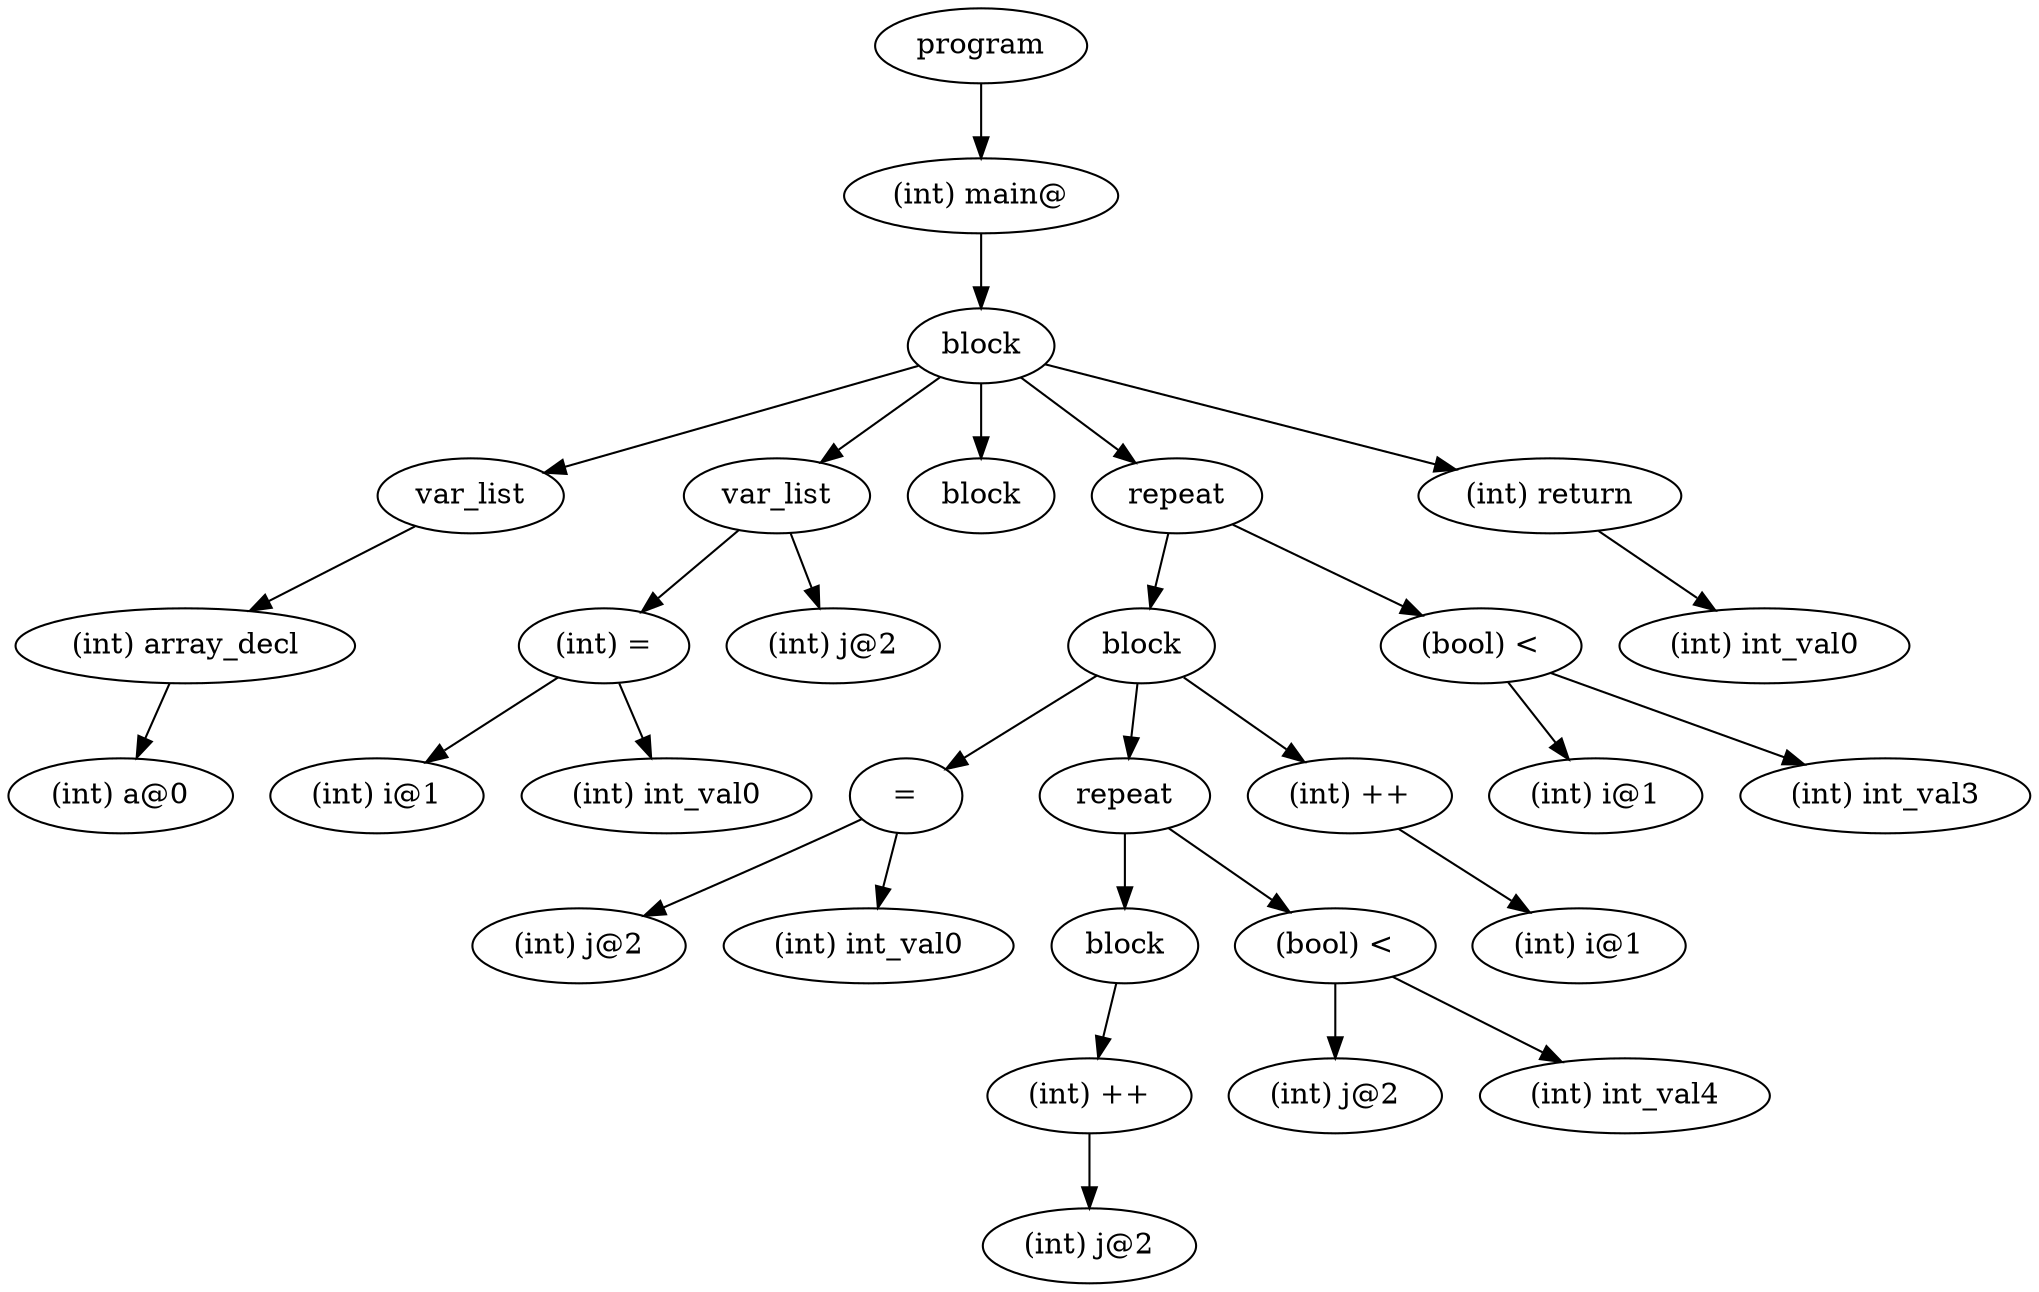 digraph {
graph [ordering="out"];
node0[label="program"];
node1[label="(int) main@"];
node2[label="block"];
node3[label="var_list"];
node4[label="(int) array_decl"];
node5[label="(int) a@0"];
node4 -> node5;
node3 -> node4;
node2 -> node3;
node6[label="var_list"];
node7[label="(int) ="];
node8[label="(int) i@1"];
node7 -> node8;
node9[label="(int) int_val0"];
node7 -> node9;
node6 -> node7;
node10[label="(int) j@2"];
node6 -> node10;
node2 -> node6;
node11[label="block"];
node2 -> node11;
node12[label="repeat"];
node13[label="block"];
node14[label="="];
node15[label="(int) j@2"];
node14 -> node15;
node16[label="(int) int_val0"];
node14 -> node16;
node13 -> node14;
node17[label="repeat"];
node18[label="block"];
node19[label="(int) ++"];
node20[label="(int) j@2"];
node19 -> node20;
node18 -> node19;
node17 -> node18;
node21[label="(bool) <"];
node22[label="(int) j@2"];
node21 -> node22;
node23[label="(int) int_val4"];
node21 -> node23;
node17 -> node21;
node13 -> node17;
node24[label="(int) ++"];
node25[label="(int) i@1"];
node24 -> node25;
node13 -> node24;
node12 -> node13;
node26[label="(bool) <"];
node27[label="(int) i@1"];
node26 -> node27;
node28[label="(int) int_val3"];
node26 -> node28;
node12 -> node26;
node2 -> node12;
node29[label="(int) return"];
node30[label="(int) int_val0"];
node29 -> node30;
node2 -> node29;
node1 -> node2;
node0 -> node1;
}

